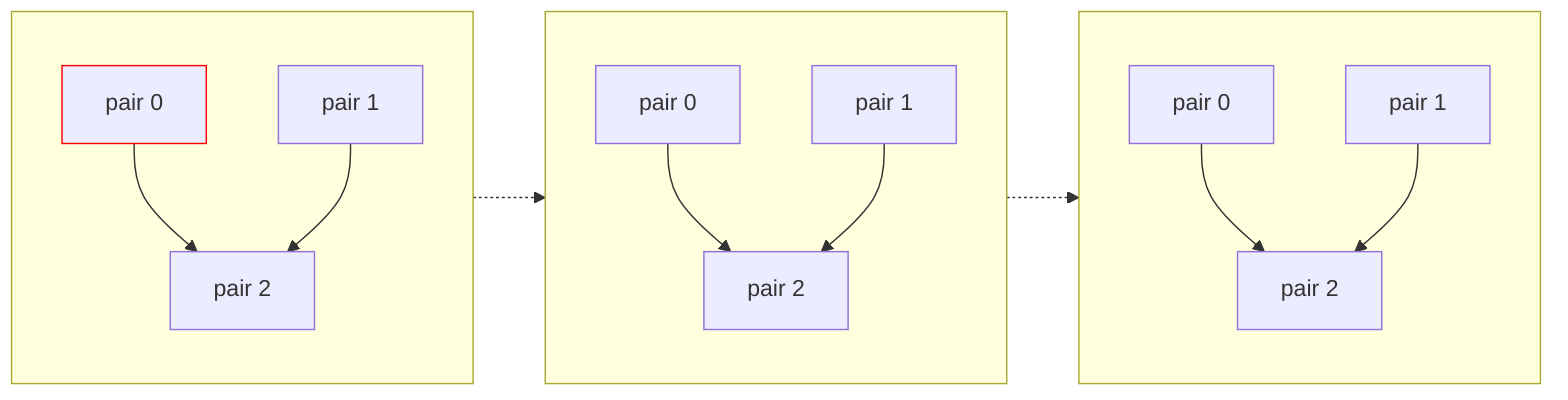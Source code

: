 flowchart LR
  subgraph s0[ ]
    direction TB

    c0[pair 0]:::current --> c2[pair 2]
    c1[pair 1] --> c2
  end

  s0 -.-> s1

  subgraph s1[ ]
    direction TB

    c3[pair 0] --> c5[pair 2]
    c4[pair 1] --> c5
  end

  s1 -.-> s2

  subgraph s2[ ]
    direction TB

    c6[pair 0] --> c8[pair 2]
    c7[pair 1] --> c8
  end

 classDef current stroke:red